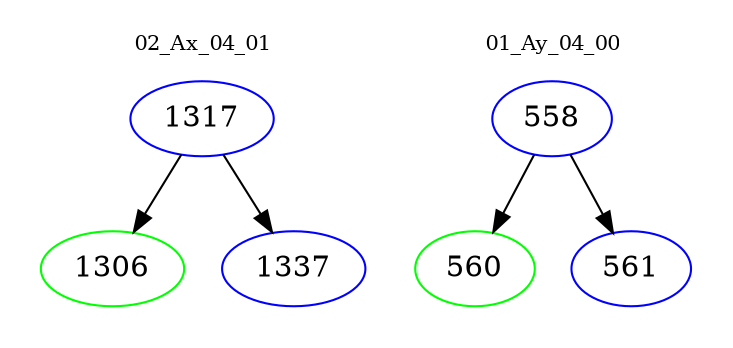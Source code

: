 digraph{
subgraph cluster_0 {
color = white
label = "02_Ax_04_01";
fontsize=10;
T0_1317 [label="1317", color="blue"]
T0_1317 -> T0_1306 [color="black"]
T0_1306 [label="1306", color="green"]
T0_1317 -> T0_1337 [color="black"]
T0_1337 [label="1337", color="blue"]
}
subgraph cluster_1 {
color = white
label = "01_Ay_04_00";
fontsize=10;
T1_558 [label="558", color="blue"]
T1_558 -> T1_560 [color="black"]
T1_560 [label="560", color="green"]
T1_558 -> T1_561 [color="black"]
T1_561 [label="561", color="blue"]
}
}
